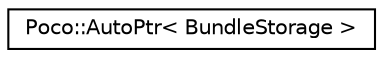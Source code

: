 digraph "Graphical Class Hierarchy"
{
 // LATEX_PDF_SIZE
  edge [fontname="Helvetica",fontsize="10",labelfontname="Helvetica",labelfontsize="10"];
  node [fontname="Helvetica",fontsize="10",shape=record];
  rankdir="LR";
  Node0 [label="Poco::AutoPtr\< BundleStorage \>",height=0.2,width=0.4,color="black", fillcolor="white", style="filled",URL="$classPoco_1_1AutoPtr.html",tooltip=" "];
}
